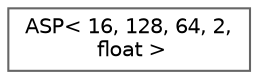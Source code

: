 digraph "Graphical Class Hierarchy"
{
 // LATEX_PDF_SIZE
  bgcolor="transparent";
  edge [fontname=Helvetica,fontsize=10,labelfontname=Helvetica,labelfontsize=10];
  node [fontname=Helvetica,fontsize=10,shape=box,height=0.2,width=0.4];
  rankdir="LR";
  Node0 [id="Node000000",label="ASP\< 16, 128, 64, 2,\l float \>",height=0.2,width=0.4,color="grey40", fillcolor="white", style="filled",URL="$class_a_s_p.html",tooltip=" "];
}

